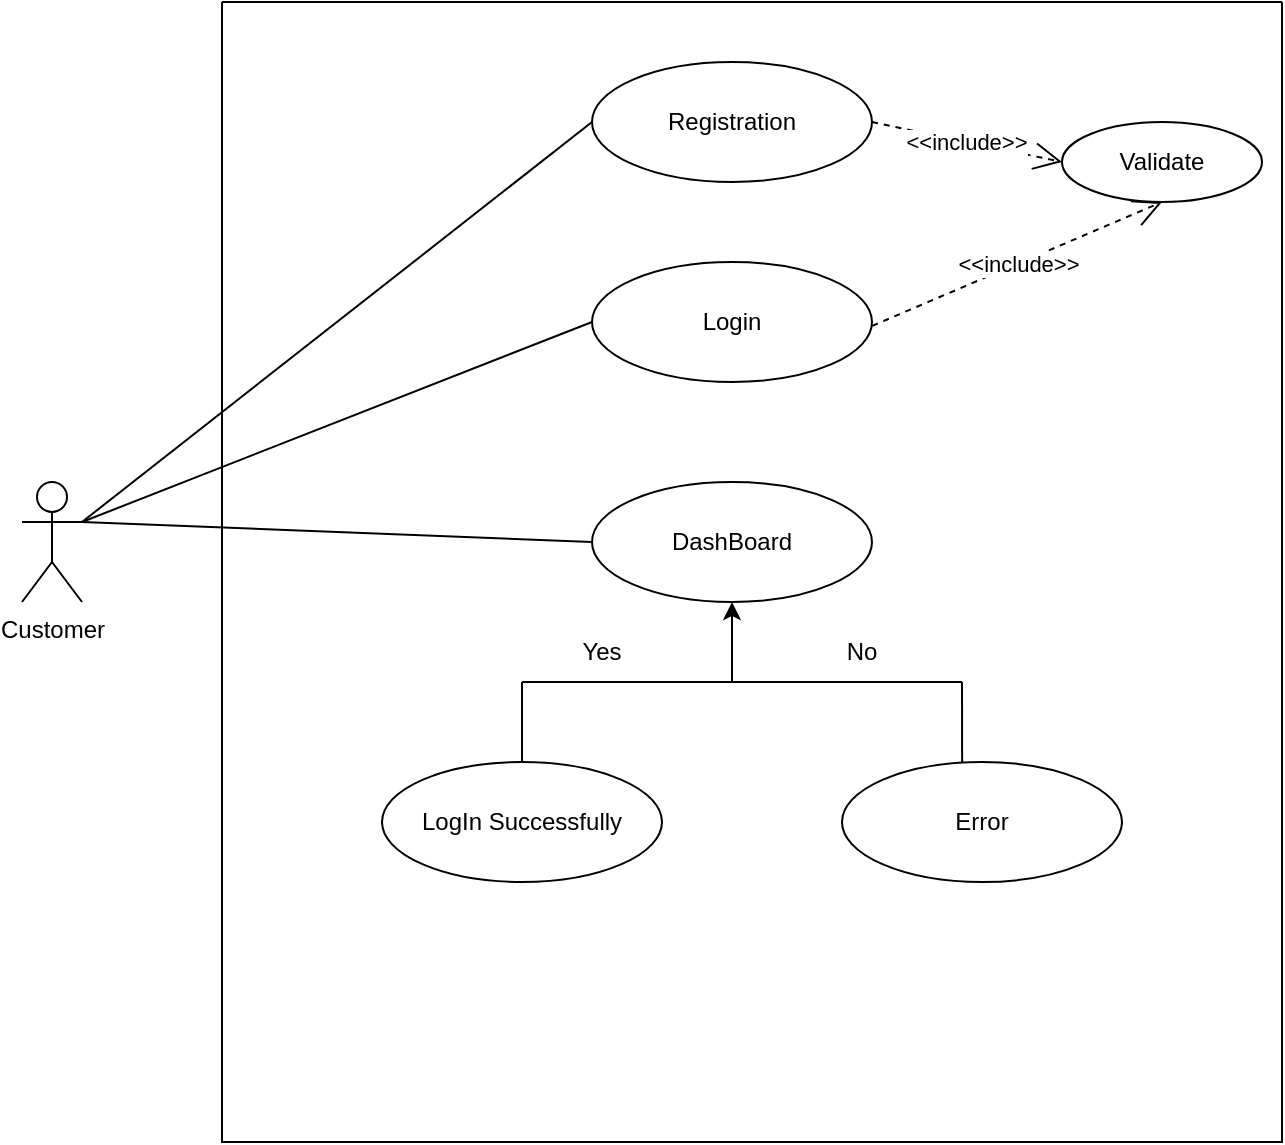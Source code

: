 <mxfile version="24.7.8">
  <diagram name="Page-1" id="BzFaBZ48Q60J35nGKCap">
    <mxGraphModel dx="1050" dy="621" grid="1" gridSize="10" guides="1" tooltips="1" connect="1" arrows="1" fold="1" page="1" pageScale="1" pageWidth="850" pageHeight="1100" math="0" shadow="0">
      <root>
        <mxCell id="0" />
        <mxCell id="1" parent="0" />
        <mxCell id="J6BKHcq05CrWsV_6y0le-1" value="" style="group" parent="1" vertex="1" connectable="0">
          <mxGeometry x="90" y="180" width="630" height="570" as="geometry" />
        </mxCell>
        <mxCell id="d1d7cLSGbMRrJKeK6gm--1" value="" style="swimlane;startSize=0;" parent="J6BKHcq05CrWsV_6y0le-1" vertex="1">
          <mxGeometry x="100" width="530" height="570" as="geometry" />
        </mxCell>
        <mxCell id="d1d7cLSGbMRrJKeK6gm--2" value="Login" style="ellipse;whiteSpace=wrap;html=1;" parent="d1d7cLSGbMRrJKeK6gm--1" vertex="1">
          <mxGeometry x="185" y="130" width="140" height="60" as="geometry" />
        </mxCell>
        <mxCell id="d1d7cLSGbMRrJKeK6gm--3" style="edgeStyle=orthogonalEdgeStyle;rounded=0;orthogonalLoop=1;jettySize=auto;html=1;exitX=0.5;exitY=1;exitDx=0;exitDy=0;" parent="d1d7cLSGbMRrJKeK6gm--1" source="d1d7cLSGbMRrJKeK6gm--2" target="d1d7cLSGbMRrJKeK6gm--2" edge="1">
          <mxGeometry relative="1" as="geometry" />
        </mxCell>
        <mxCell id="d1d7cLSGbMRrJKeK6gm--5" value="Validate" style="ellipse;whiteSpace=wrap;html=1;" parent="d1d7cLSGbMRrJKeK6gm--1" vertex="1">
          <mxGeometry x="420" y="60" width="100" height="40" as="geometry" />
        </mxCell>
        <mxCell id="d1d7cLSGbMRrJKeK6gm--6" value="LogIn Successfully" style="ellipse;whiteSpace=wrap;html=1;" parent="d1d7cLSGbMRrJKeK6gm--1" vertex="1">
          <mxGeometry x="80" y="380" width="140" height="60" as="geometry" />
        </mxCell>
        <mxCell id="d1d7cLSGbMRrJKeK6gm--7" value="DashBoard" style="ellipse;whiteSpace=wrap;html=1;" parent="d1d7cLSGbMRrJKeK6gm--1" vertex="1">
          <mxGeometry x="185" y="240" width="140" height="60" as="geometry" />
        </mxCell>
        <mxCell id="d1d7cLSGbMRrJKeK6gm--19" value="Error" style="ellipse;whiteSpace=wrap;html=1;" parent="d1d7cLSGbMRrJKeK6gm--1" vertex="1">
          <mxGeometry x="310" y="380" width="140" height="60" as="geometry" />
        </mxCell>
        <mxCell id="d1d7cLSGbMRrJKeK6gm--21" value="" style="endArrow=none;html=1;rounded=0;" parent="d1d7cLSGbMRrJKeK6gm--1" edge="1">
          <mxGeometry width="50" height="50" relative="1" as="geometry">
            <mxPoint x="150" y="340" as="sourcePoint" />
            <mxPoint x="370" y="340" as="targetPoint" />
          </mxGeometry>
        </mxCell>
        <mxCell id="d1d7cLSGbMRrJKeK6gm--20" value="" style="endArrow=classic;html=1;rounded=0;" parent="d1d7cLSGbMRrJKeK6gm--1" edge="1">
          <mxGeometry width="50" height="50" relative="1" as="geometry">
            <mxPoint x="255" y="340" as="sourcePoint" />
            <mxPoint x="255" y="300" as="targetPoint" />
          </mxGeometry>
        </mxCell>
        <mxCell id="d1d7cLSGbMRrJKeK6gm--23" value="" style="endArrow=none;html=1;rounded=0;exitX=0.429;exitY=0;exitDx=0;exitDy=0;exitPerimeter=0;" parent="d1d7cLSGbMRrJKeK6gm--1" source="d1d7cLSGbMRrJKeK6gm--19" edge="1">
          <mxGeometry width="50" height="50" relative="1" as="geometry">
            <mxPoint x="320" y="330" as="sourcePoint" />
            <mxPoint x="370" y="340" as="targetPoint" />
          </mxGeometry>
        </mxCell>
        <mxCell id="d1d7cLSGbMRrJKeK6gm--25" value="Yes" style="text;html=1;align=center;verticalAlign=middle;whiteSpace=wrap;rounded=0;" parent="d1d7cLSGbMRrJKeK6gm--1" vertex="1">
          <mxGeometry x="160" y="310" width="60" height="30" as="geometry" />
        </mxCell>
        <mxCell id="d1d7cLSGbMRrJKeK6gm--26" value="No" style="text;html=1;align=center;verticalAlign=middle;whiteSpace=wrap;rounded=0;" parent="d1d7cLSGbMRrJKeK6gm--1" vertex="1">
          <mxGeometry x="290" y="310" width="60" height="30" as="geometry" />
        </mxCell>
        <mxCell id="d1d7cLSGbMRrJKeK6gm--32" value="&amp;lt;&amp;lt;include&amp;gt;&amp;gt;" style="endArrow=open;endSize=12;dashed=1;html=1;rounded=0;exitX=1.001;exitY=0.532;exitDx=0;exitDy=0;exitPerimeter=0;entryX=0.5;entryY=1;entryDx=0;entryDy=0;" parent="d1d7cLSGbMRrJKeK6gm--1" source="d1d7cLSGbMRrJKeK6gm--2" target="d1d7cLSGbMRrJKeK6gm--5" edge="1">
          <mxGeometry width="160" relative="1" as="geometry">
            <mxPoint x="360" y="100" as="sourcePoint" />
            <mxPoint x="520" y="100" as="targetPoint" />
          </mxGeometry>
        </mxCell>
        <mxCell id="d1d7cLSGbMRrJKeK6gm--33" value="&amp;lt;&amp;lt;include&amp;gt;&amp;gt;" style="endArrow=open;endSize=12;dashed=1;html=1;rounded=0;exitX=1;exitY=0.5;exitDx=0;exitDy=0;entryX=0;entryY=0.5;entryDx=0;entryDy=0;" parent="d1d7cLSGbMRrJKeK6gm--1" source="d1d7cLSGbMRrJKeK6gm--38" target="d1d7cLSGbMRrJKeK6gm--5" edge="1">
          <mxGeometry width="160" relative="1" as="geometry">
            <mxPoint x="335" y="102" as="sourcePoint" />
            <mxPoint x="390" y="138" as="targetPoint" />
          </mxGeometry>
        </mxCell>
        <mxCell id="d1d7cLSGbMRrJKeK6gm--38" value="Registration" style="ellipse;whiteSpace=wrap;html=1;" parent="d1d7cLSGbMRrJKeK6gm--1" vertex="1">
          <mxGeometry x="185" y="30" width="140" height="60" as="geometry" />
        </mxCell>
        <mxCell id="d1d7cLSGbMRrJKeK6gm--39" value="" style="endArrow=none;html=1;rounded=0;entryX=0;entryY=0.5;entryDx=0;entryDy=0;" parent="d1d7cLSGbMRrJKeK6gm--1" target="d1d7cLSGbMRrJKeK6gm--38" edge="1">
          <mxGeometry width="50" height="50" relative="1" as="geometry">
            <mxPoint x="-70" y="260" as="sourcePoint" />
            <mxPoint x="195" y="60" as="targetPoint" />
          </mxGeometry>
        </mxCell>
        <mxCell id="d1d7cLSGbMRrJKeK6gm--10" value="Customer" style="shape=umlActor;verticalLabelPosition=bottom;verticalAlign=top;html=1;outlineConnect=0;" parent="J6BKHcq05CrWsV_6y0le-1" vertex="1">
          <mxGeometry y="240" width="30" height="60" as="geometry" />
        </mxCell>
        <mxCell id="d1d7cLSGbMRrJKeK6gm--11" value="" style="endArrow=none;html=1;rounded=0;entryX=0;entryY=0.5;entryDx=0;entryDy=0;" parent="J6BKHcq05CrWsV_6y0le-1" target="d1d7cLSGbMRrJKeK6gm--2" edge="1">
          <mxGeometry width="50" height="50" relative="1" as="geometry">
            <mxPoint x="30" y="260" as="sourcePoint" />
            <mxPoint x="80" y="210" as="targetPoint" />
          </mxGeometry>
        </mxCell>
        <mxCell id="d1d7cLSGbMRrJKeK6gm--12" value="" style="endArrow=none;html=1;rounded=0;entryX=0;entryY=0.5;entryDx=0;entryDy=0;" parent="J6BKHcq05CrWsV_6y0le-1" target="d1d7cLSGbMRrJKeK6gm--7" edge="1">
          <mxGeometry width="50" height="50" relative="1" as="geometry">
            <mxPoint x="30" y="260" as="sourcePoint" />
            <mxPoint x="295" y="150" as="targetPoint" />
          </mxGeometry>
        </mxCell>
        <mxCell id="d1d7cLSGbMRrJKeK6gm--24" value="" style="endArrow=none;html=1;rounded=0;exitX=0.5;exitY=0;exitDx=0;exitDy=0;" parent="J6BKHcq05CrWsV_6y0le-1" source="d1d7cLSGbMRrJKeK6gm--6" edge="1">
          <mxGeometry width="50" height="50" relative="1" as="geometry">
            <mxPoint x="250" y="390" as="sourcePoint" />
            <mxPoint x="250" y="380" as="targetPoint" />
            <Array as="points">
              <mxPoint x="250" y="340" />
            </Array>
          </mxGeometry>
        </mxCell>
      </root>
    </mxGraphModel>
  </diagram>
</mxfile>
